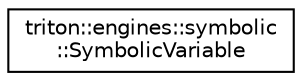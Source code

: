 digraph "Graphical Class Hierarchy"
{
  edge [fontname="Helvetica",fontsize="10",labelfontname="Helvetica",labelfontsize="10"];
  node [fontname="Helvetica",fontsize="10",shape=record];
  rankdir="LR";
  Node0 [label="triton::engines::symbolic\l::SymbolicVariable",height=0.2,width=0.4,color="black", fillcolor="white", style="filled",URL="$classtriton_1_1engines_1_1symbolic_1_1SymbolicVariable.html",tooltip="The symbolic variable class. "];
}
